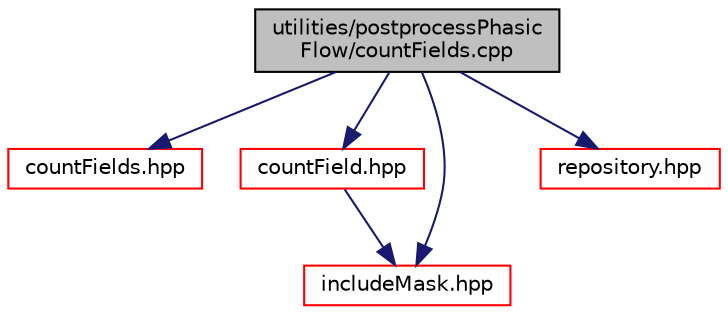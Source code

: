 digraph "utilities/postprocessPhasicFlow/countFields.cpp"
{
 // LATEX_PDF_SIZE
  edge [fontname="Helvetica",fontsize="10",labelfontname="Helvetica",labelfontsize="10"];
  node [fontname="Helvetica",fontsize="10",shape=record];
  Node1 [label="utilities/postprocessPhasic\lFlow/countFields.cpp",height=0.2,width=0.4,color="black", fillcolor="grey75", style="filled", fontcolor="black",tooltip=" "];
  Node1 -> Node2 [color="midnightblue",fontsize="10",style="solid",fontname="Helvetica"];
  Node2 [label="countFields.hpp",height=0.2,width=0.4,color="red", fillcolor="white", style="filled",URL="$countFields_8hpp.html",tooltip=" "];
  Node1 -> Node52 [color="midnightblue",fontsize="10",style="solid",fontname="Helvetica"];
  Node52 [label="countField.hpp",height=0.2,width=0.4,color="red", fillcolor="white", style="filled",URL="$countField_8hpp.html",tooltip=" "];
  Node52 -> Node168 [color="midnightblue",fontsize="10",style="solid",fontname="Helvetica"];
  Node168 [label="includeMask.hpp",height=0.2,width=0.4,color="red", fillcolor="white", style="filled",URL="$includeMask_8hpp.html",tooltip=" "];
  Node1 -> Node59 [color="midnightblue",fontsize="10",style="solid",fontname="Helvetica"];
  Node59 [label="repository.hpp",height=0.2,width=0.4,color="red", fillcolor="white", style="filled",URL="$repository_8hpp.html",tooltip=" "];
  Node1 -> Node168 [color="midnightblue",fontsize="10",style="solid",fontname="Helvetica"];
}
